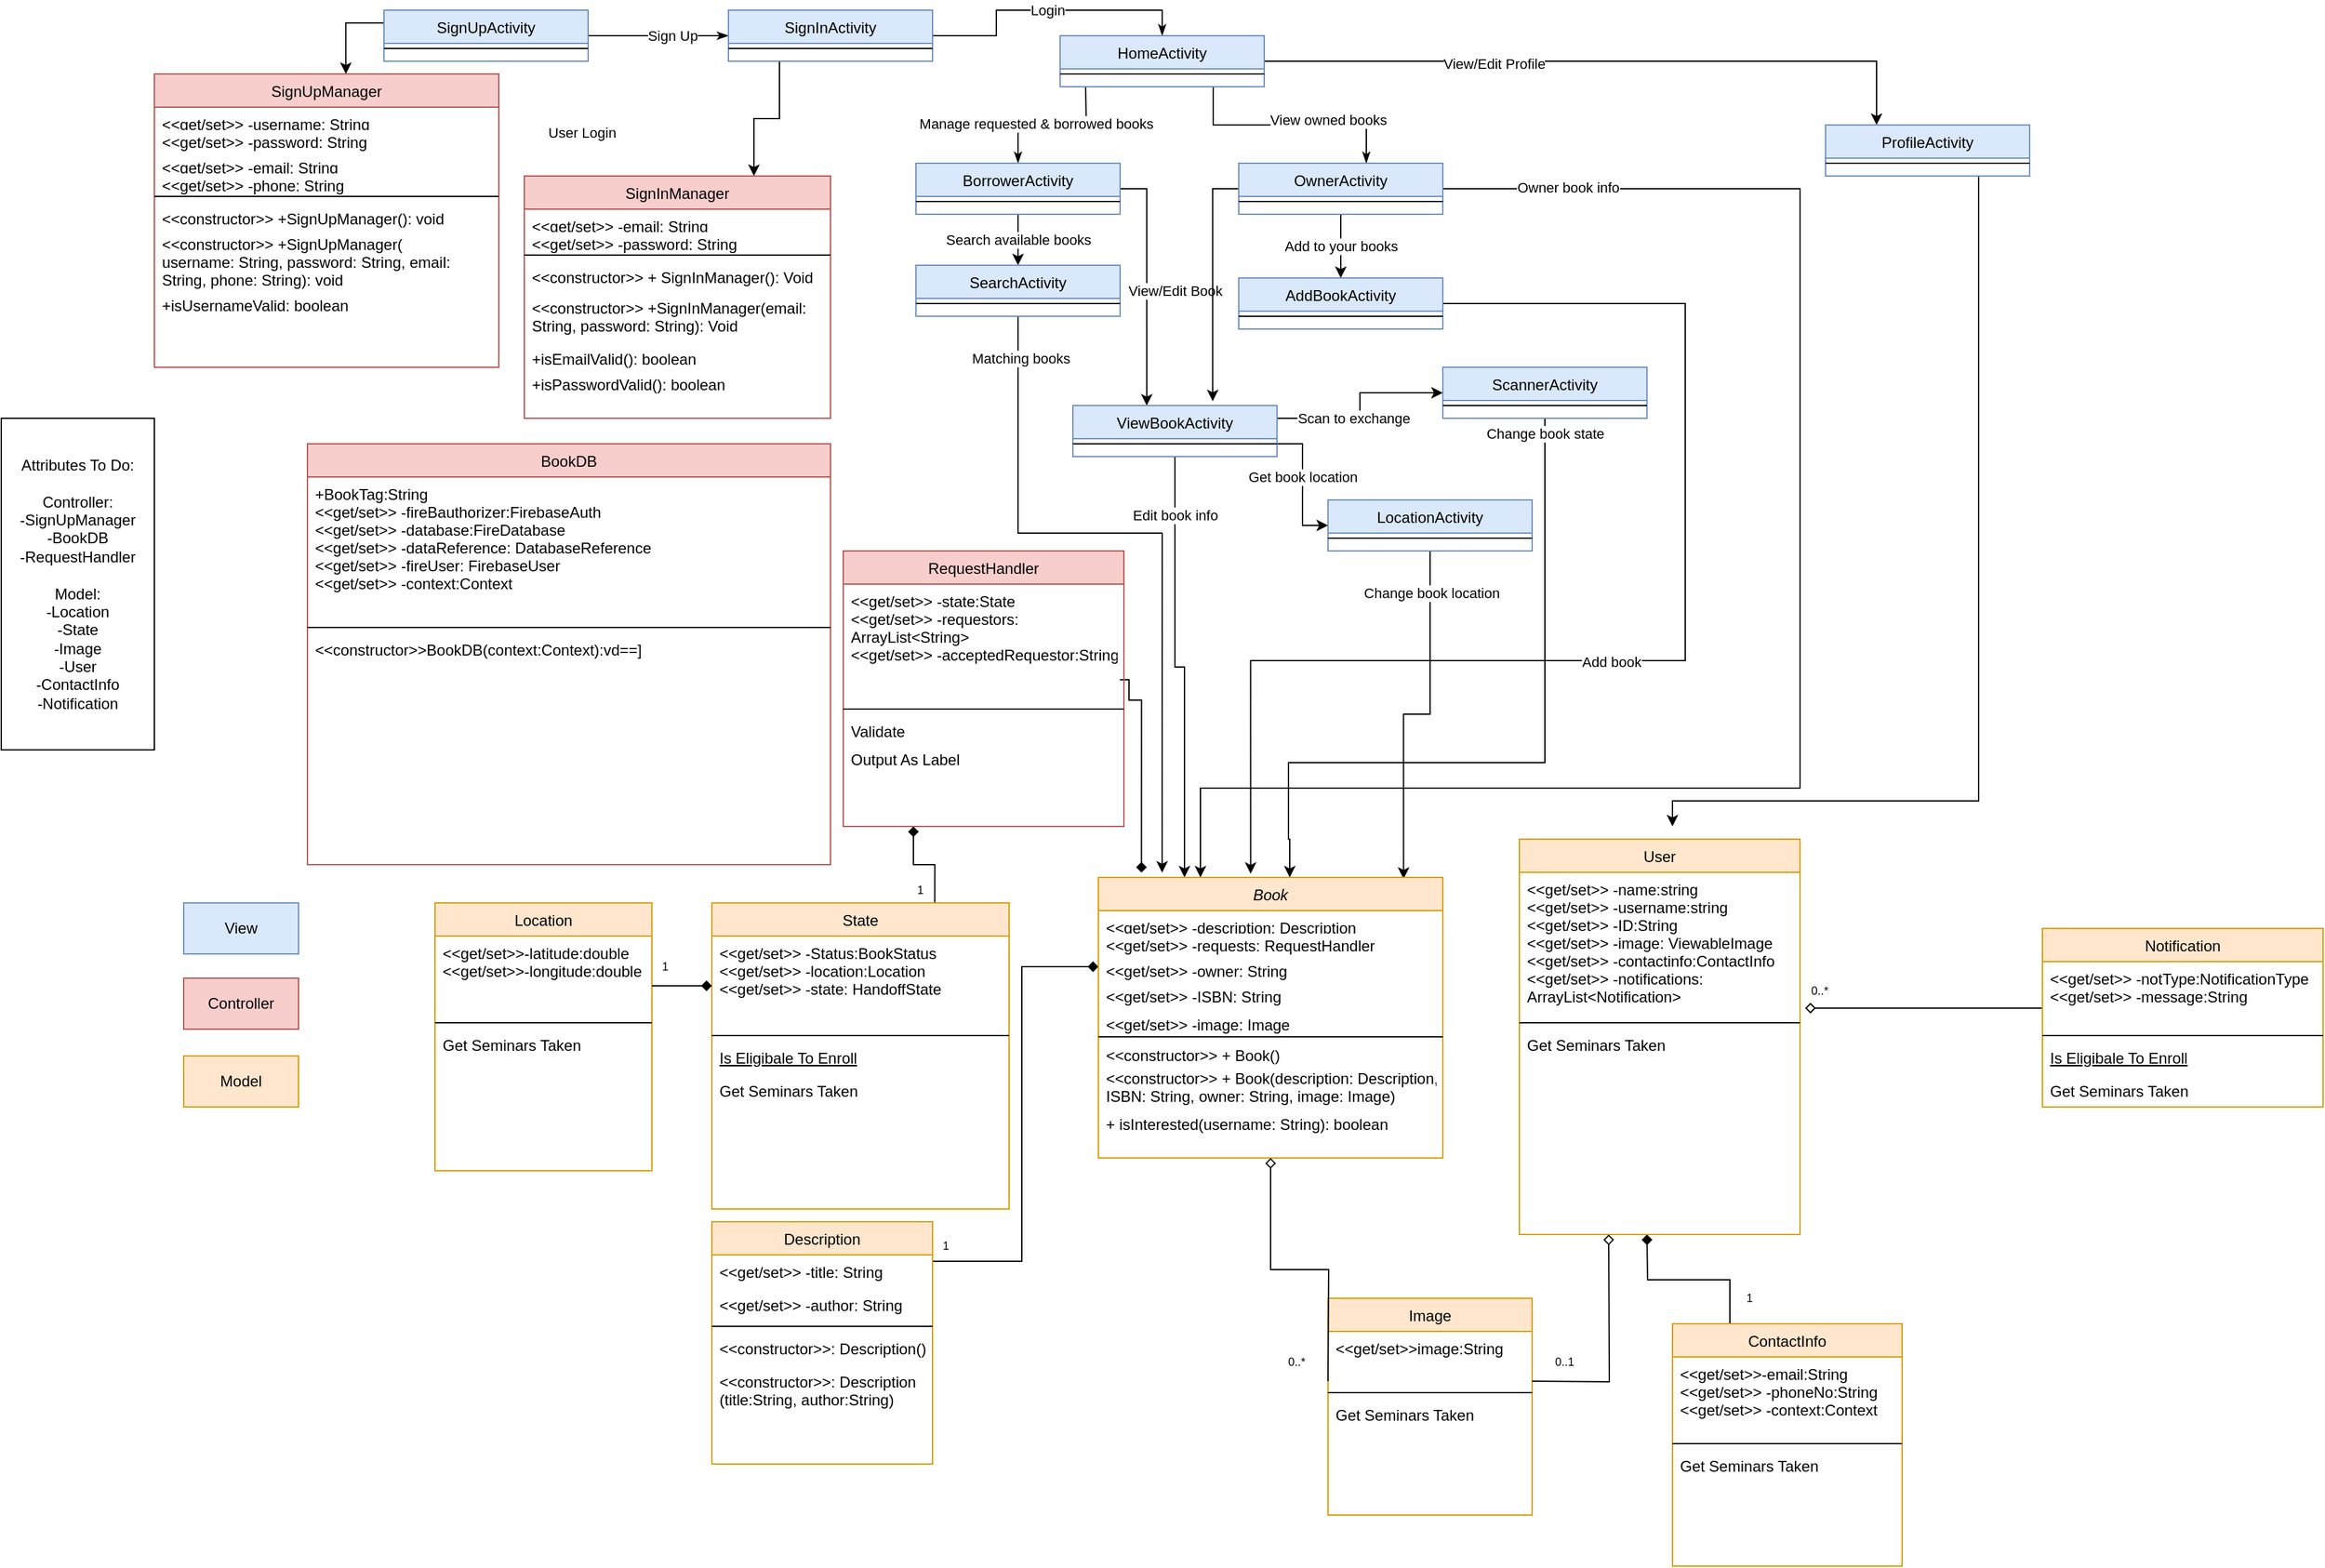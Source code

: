 <mxfile version="13.8.0" type="github">
  <diagram id="C5RBs43oDa-KdzZeNtuy" name="Page-1">
    <mxGraphModel dx="2078" dy="1753" grid="1" gridSize="10" guides="1" tooltips="1" connect="1" arrows="1" fold="1" page="1" pageScale="1" pageWidth="827" pageHeight="1169" math="0" shadow="0">
      <root>
        <mxCell id="WIyWlLk6GJQsqaUBKTNV-0" />
        <mxCell id="WIyWlLk6GJQsqaUBKTNV-1" parent="WIyWlLk6GJQsqaUBKTNV-0" />
        <mxCell id="hIVEfl4ubrVoWIUagmLy-101" style="edgeStyle=orthogonalEdgeStyle;rounded=0;orthogonalLoop=1;jettySize=auto;html=1;exitX=0.25;exitY=0;exitDx=0;exitDy=0;startArrow=none;startFill=0;endArrow=diamond;endFill=1;" parent="WIyWlLk6GJQsqaUBKTNV-1" source="hIVEfl4ubrVoWIUagmLy-77" edge="1">
          <mxGeometry relative="1" as="geometry">
            <mxPoint x="320" y="920" as="targetPoint" />
          </mxGeometry>
        </mxCell>
        <mxCell id="hIVEfl4ubrVoWIUagmLy-150" style="edgeStyle=orthogonalEdgeStyle;rounded=0;orthogonalLoop=1;jettySize=auto;html=1;exitX=0.75;exitY=0;exitDx=0;exitDy=0;entryX=0.25;entryY=1;entryDx=0;entryDy=0;startArrow=none;startFill=0;endArrow=diamond;endFill=1;" parent="WIyWlLk6GJQsqaUBKTNV-1" source="hIVEfl4ubrVoWIUagmLy-108" target="hIVEfl4ubrVoWIUagmLy-138" edge="1">
          <mxGeometry relative="1" as="geometry" />
        </mxCell>
        <mxCell id="hIVEfl4ubrVoWIUagmLy-108" value="State" style="swimlane;fontStyle=0;align=center;verticalAlign=top;childLayout=stackLayout;horizontal=1;startSize=26;horizontalStack=0;resizeParent=1;resizeLast=0;collapsible=1;marginBottom=0;rounded=0;shadow=0;strokeWidth=1;fillColor=#ffe6cc;strokeColor=#d79b00;" parent="WIyWlLk6GJQsqaUBKTNV-1" vertex="1">
          <mxGeometry x="-413" y="660" width="233" height="240" as="geometry">
            <mxRectangle x="130" y="380" width="160" height="26" as="alternateBounds" />
          </mxGeometry>
        </mxCell>
        <mxCell id="hIVEfl4ubrVoWIUagmLy-109" value="&lt;&lt;get/set&gt;&gt; -Status:BookStatus&#xa;&lt;&lt;get/set&gt;&gt; -location:Location&#xa;&lt;&lt;get/set&gt;&gt; -state: HandoffState" style="text;align=left;verticalAlign=top;spacingLeft=4;spacingRight=4;overflow=hidden;rotatable=0;points=[[0,0.5],[1,0.5]];portConstraint=eastwest;" parent="hIVEfl4ubrVoWIUagmLy-108" vertex="1">
          <mxGeometry y="26" width="233" height="74" as="geometry" />
        </mxCell>
        <mxCell id="hIVEfl4ubrVoWIUagmLy-111" value="" style="line;html=1;strokeWidth=1;align=left;verticalAlign=middle;spacingTop=-1;spacingLeft=3;spacingRight=3;rotatable=0;labelPosition=right;points=[];portConstraint=eastwest;" parent="hIVEfl4ubrVoWIUagmLy-108" vertex="1">
          <mxGeometry y="100" width="233" height="8" as="geometry" />
        </mxCell>
        <mxCell id="hIVEfl4ubrVoWIUagmLy-112" value="Is Eligibale To Enroll" style="text;align=left;verticalAlign=top;spacingLeft=4;spacingRight=4;overflow=hidden;rotatable=0;points=[[0,0.5],[1,0.5]];portConstraint=eastwest;fontStyle=4" parent="hIVEfl4ubrVoWIUagmLy-108" vertex="1">
          <mxGeometry y="108" width="233" height="26" as="geometry" />
        </mxCell>
        <mxCell id="hIVEfl4ubrVoWIUagmLy-113" value="Get Seminars Taken" style="text;align=left;verticalAlign=top;spacingLeft=4;spacingRight=4;overflow=hidden;rotatable=0;points=[[0,0.5],[1,0.5]];portConstraint=eastwest;" parent="hIVEfl4ubrVoWIUagmLy-108" vertex="1">
          <mxGeometry y="134" width="233" height="26" as="geometry" />
        </mxCell>
        <mxCell id="hIVEfl4ubrVoWIUagmLy-114" value="Location" style="swimlane;fontStyle=0;align=center;verticalAlign=top;childLayout=stackLayout;horizontal=1;startSize=26;horizontalStack=0;resizeParent=1;resizeLast=0;collapsible=1;marginBottom=0;rounded=0;shadow=0;strokeWidth=1;fillColor=#ffe6cc;strokeColor=#d79b00;" parent="WIyWlLk6GJQsqaUBKTNV-1" vertex="1">
          <mxGeometry x="-630" y="660" width="170" height="210" as="geometry">
            <mxRectangle x="130" y="380" width="160" height="26" as="alternateBounds" />
          </mxGeometry>
        </mxCell>
        <mxCell id="hIVEfl4ubrVoWIUagmLy-115" value="&lt;&lt;get/set&gt;&gt;-latitude:double&#xa;&lt;&lt;get/set&gt;&gt;-longitude:double" style="text;align=left;verticalAlign=top;spacingLeft=4;spacingRight=4;overflow=hidden;rotatable=0;points=[[0,0.5],[1,0.5]];portConstraint=eastwest;" parent="hIVEfl4ubrVoWIUagmLy-114" vertex="1">
          <mxGeometry y="26" width="170" height="64" as="geometry" />
        </mxCell>
        <mxCell id="hIVEfl4ubrVoWIUagmLy-117" value="" style="line;html=1;strokeWidth=1;align=left;verticalAlign=middle;spacingTop=-1;spacingLeft=3;spacingRight=3;rotatable=0;labelPosition=right;points=[];portConstraint=eastwest;" parent="hIVEfl4ubrVoWIUagmLy-114" vertex="1">
          <mxGeometry y="90" width="170" height="8" as="geometry" />
        </mxCell>
        <mxCell id="hIVEfl4ubrVoWIUagmLy-119" value="Get Seminars Taken" style="text;align=left;verticalAlign=top;spacingLeft=4;spacingRight=4;overflow=hidden;rotatable=0;points=[[0,0.5],[1,0.5]];portConstraint=eastwest;" parent="hIVEfl4ubrVoWIUagmLy-114" vertex="1">
          <mxGeometry y="98" width="170" height="82" as="geometry" />
        </mxCell>
        <mxCell id="hIVEfl4ubrVoWIUagmLy-151" style="edgeStyle=orthogonalEdgeStyle;rounded=0;orthogonalLoop=1;jettySize=auto;html=1;exitX=1;exitY=0.5;exitDx=0;exitDy=0;entryX=0;entryY=0.5;entryDx=0;entryDy=0;startArrow=none;startFill=0;endArrow=diamond;endFill=1;" parent="WIyWlLk6GJQsqaUBKTNV-1" edge="1">
          <mxGeometry relative="1" as="geometry">
            <mxPoint x="-460" y="725" as="sourcePoint" />
            <mxPoint x="-413" y="725" as="targetPoint" />
          </mxGeometry>
        </mxCell>
        <mxCell id="hIVEfl4ubrVoWIUagmLy-152" style="edgeStyle=orthogonalEdgeStyle;rounded=0;orthogonalLoop=1;jettySize=auto;html=1;exitX=1;exitY=0.5;exitDx=0;exitDy=0;entryX=0;entryY=0.5;entryDx=0;entryDy=0;startArrow=none;startFill=0;endArrow=diamond;endFill=1;" parent="WIyWlLk6GJQsqaUBKTNV-1" target="zkfFHV4jXpPFQw0GAbJ--3" edge="1">
          <mxGeometry relative="1" as="geometry">
            <mxPoint x="-240" y="941" as="sourcePoint" />
            <Array as="points">
              <mxPoint x="-170" y="941" />
              <mxPoint x="-170" y="710" />
            </Array>
          </mxGeometry>
        </mxCell>
        <mxCell id="hIVEfl4ubrVoWIUagmLy-153" style="edgeStyle=orthogonalEdgeStyle;rounded=0;orthogonalLoop=1;jettySize=auto;html=1;exitX=0.986;exitY=0.798;exitDx=0;exitDy=0;startArrow=none;startFill=0;endArrow=diamond;endFill=1;entryX=0.125;entryY=-0.017;entryDx=0;entryDy=0;entryPerimeter=0;exitPerimeter=0;" parent="WIyWlLk6GJQsqaUBKTNV-1" source="hIVEfl4ubrVoWIUagmLy-139" target="zkfFHV4jXpPFQw0GAbJ--0" edge="1">
          <mxGeometry relative="1" as="geometry">
            <mxPoint x="-70" y="659" as="targetPoint" />
            <Array as="points">
              <mxPoint x="-86" y="485" />
              <mxPoint x="-86" y="501" />
              <mxPoint x="-76" y="501" />
            </Array>
            <mxPoint x="-110" y="464" as="sourcePoint" />
          </mxGeometry>
        </mxCell>
        <mxCell id="hIVEfl4ubrVoWIUagmLy-138" value="RequestHandler" style="swimlane;fontStyle=0;align=center;verticalAlign=top;childLayout=stackLayout;horizontal=1;startSize=26;horizontalStack=0;resizeParent=1;resizeLast=0;collapsible=1;marginBottom=0;rounded=0;shadow=0;strokeWidth=1;fillColor=#f8cecc;strokeColor=#b85450;" parent="WIyWlLk6GJQsqaUBKTNV-1" vertex="1">
          <mxGeometry x="-310" y="384" width="220" height="216" as="geometry">
            <mxRectangle x="550" y="140" width="160" height="26" as="alternateBounds" />
          </mxGeometry>
        </mxCell>
        <mxCell id="hIVEfl4ubrVoWIUagmLy-139" value="&lt;&lt;get/set&gt;&gt; -state:State&#xa;&lt;&lt;get/set&gt;&gt; -requestors:&#xa;ArrayList&lt;String&gt;&#xa;&lt;&lt;get/set&gt;&gt; -acceptedRequestor:String" style="text;align=left;verticalAlign=top;spacingLeft=4;spacingRight=4;overflow=hidden;rotatable=0;points=[[0,0.5],[1,0.5]];portConstraint=eastwest;" parent="hIVEfl4ubrVoWIUagmLy-138" vertex="1">
          <mxGeometry y="26" width="220" height="94" as="geometry" />
        </mxCell>
        <mxCell id="hIVEfl4ubrVoWIUagmLy-144" value="" style="line;html=1;strokeWidth=1;align=left;verticalAlign=middle;spacingTop=-1;spacingLeft=3;spacingRight=3;rotatable=0;labelPosition=right;points=[];portConstraint=eastwest;" parent="hIVEfl4ubrVoWIUagmLy-138" vertex="1">
          <mxGeometry y="120" width="220" height="8" as="geometry" />
        </mxCell>
        <mxCell id="hIVEfl4ubrVoWIUagmLy-145" value="Validate" style="text;align=left;verticalAlign=top;spacingLeft=4;spacingRight=4;overflow=hidden;rotatable=0;points=[[0,0.5],[1,0.5]];portConstraint=eastwest;" parent="hIVEfl4ubrVoWIUagmLy-138" vertex="1">
          <mxGeometry y="128" width="220" height="22" as="geometry" />
        </mxCell>
        <mxCell id="hIVEfl4ubrVoWIUagmLy-146" value="Output As Label" style="text;align=left;verticalAlign=top;spacingLeft=4;spacingRight=4;overflow=hidden;rotatable=0;points=[[0,0.5],[1,0.5]];portConstraint=eastwest;" parent="hIVEfl4ubrVoWIUagmLy-138" vertex="1">
          <mxGeometry y="150" width="220" height="20" as="geometry" />
        </mxCell>
        <mxCell id="hIVEfl4ubrVoWIUagmLy-67" value="BookDB" style="swimlane;fontStyle=0;align=center;verticalAlign=top;childLayout=stackLayout;horizontal=1;startSize=26;horizontalStack=0;resizeParent=1;resizeLast=0;collapsible=1;marginBottom=0;rounded=0;shadow=0;strokeWidth=1;fillColor=#f8cecc;strokeColor=#b85450;" parent="WIyWlLk6GJQsqaUBKTNV-1" vertex="1">
          <mxGeometry x="-730" y="300" width="410" height="330" as="geometry">
            <mxRectangle x="550" y="140" width="160" height="26" as="alternateBounds" />
          </mxGeometry>
        </mxCell>
        <mxCell id="hIVEfl4ubrVoWIUagmLy-68" value="+BookTag:String&#xa;&lt;&lt;get/set&gt;&gt; -fireBauthorizer:FirebaseAuth&#xa;&lt;&lt;get/set&gt;&gt; -database:FireDatabase&#xa;&lt;&lt;get/set&gt;&gt; -dataReference: DatabaseReference&#xa;&lt;&lt;get/set&gt;&gt; -fireUser: FirebaseUser&#xa;&lt;&lt;get/set&gt;&gt; -context:Context" style="text;align=left;verticalAlign=top;spacingLeft=4;spacingRight=4;overflow=hidden;rotatable=0;points=[[0,0.5],[1,0.5]];portConstraint=eastwest;" parent="hIVEfl4ubrVoWIUagmLy-67" vertex="1">
          <mxGeometry y="26" width="410" height="114" as="geometry" />
        </mxCell>
        <mxCell id="hIVEfl4ubrVoWIUagmLy-73" value="" style="line;html=1;strokeWidth=1;align=left;verticalAlign=middle;spacingTop=-1;spacingLeft=3;spacingRight=3;rotatable=0;labelPosition=right;points=[];portConstraint=eastwest;" parent="hIVEfl4ubrVoWIUagmLy-67" vertex="1">
          <mxGeometry y="140" width="410" height="8" as="geometry" />
        </mxCell>
        <mxCell id="hIVEfl4ubrVoWIUagmLy-74" value="&lt;&lt;constructor&gt;&gt;BookDB(context:Context):vd==]" style="text;align=left;verticalAlign=top;spacingLeft=4;spacingRight=4;overflow=hidden;rotatable=0;points=[[0,0.5],[1,0.5]];portConstraint=eastwest;" parent="hIVEfl4ubrVoWIUagmLy-67" vertex="1">
          <mxGeometry y="148" width="410" height="132" as="geometry" />
        </mxCell>
        <mxCell id="hIVEfl4ubrVoWIUagmLy-154" style="edgeStyle=orthogonalEdgeStyle;rounded=0;orthogonalLoop=1;jettySize=auto;html=1;exitX=1;exitY=0.5;exitDx=0;exitDy=0;entryX=0;entryY=0.5;entryDx=0;entryDy=0;startArrow=none;startFill=0;endArrow=classicThin;endFill=1;metaEdit=0;" parent="WIyWlLk6GJQsqaUBKTNV-1" source="hIVEfl4ubrVoWIUagmLy-0" target="hIVEfl4ubrVoWIUagmLy-3" edge="1">
          <mxGeometry relative="1" as="geometry">
            <Array as="points">
              <mxPoint x="-480" y="-20" />
              <mxPoint x="-480" y="-20" />
            </Array>
          </mxGeometry>
        </mxCell>
        <mxCell id="hIVEfl4ubrVoWIUagmLy-157" value="Sign Up" style="edgeLabel;html=1;align=center;verticalAlign=middle;resizable=0;points=[];" parent="hIVEfl4ubrVoWIUagmLy-154" vertex="1" connectable="0">
          <mxGeometry x="0.2" relative="1" as="geometry">
            <mxPoint as="offset" />
          </mxGeometry>
        </mxCell>
        <mxCell id="LVkQKVmJB5QR7Muf_GGr-21" style="edgeStyle=orthogonalEdgeStyle;rounded=0;orthogonalLoop=1;jettySize=auto;html=1;exitX=0;exitY=0.25;exitDx=0;exitDy=0;entryX=0.556;entryY=0;entryDx=0;entryDy=0;entryPerimeter=0;" parent="WIyWlLk6GJQsqaUBKTNV-1" source="hIVEfl4ubrVoWIUagmLy-0" target="LVkQKVmJB5QR7Muf_GGr-78" edge="1">
          <mxGeometry relative="1" as="geometry">
            <mxPoint x="-570" y="90" as="targetPoint" />
          </mxGeometry>
        </mxCell>
        <mxCell id="hIVEfl4ubrVoWIUagmLy-0" value="SignUpActivity" style="swimlane;fontStyle=0;align=center;verticalAlign=top;childLayout=stackLayout;horizontal=1;startSize=26;horizontalStack=0;resizeParent=1;resizeLast=0;collapsible=1;marginBottom=0;rounded=0;shadow=0;strokeWidth=1;fillColor=#dae8fc;strokeColor=#6c8ebf;" parent="WIyWlLk6GJQsqaUBKTNV-1" vertex="1">
          <mxGeometry x="-670" y="-40" width="160" height="40" as="geometry">
            <mxRectangle x="340" y="380" width="170" height="26" as="alternateBounds" />
          </mxGeometry>
        </mxCell>
        <mxCell id="hIVEfl4ubrVoWIUagmLy-2" value="" style="line;html=1;strokeWidth=1;align=left;verticalAlign=middle;spacingTop=-1;spacingLeft=3;spacingRight=3;rotatable=0;labelPosition=right;points=[];portConstraint=eastwest;" parent="hIVEfl4ubrVoWIUagmLy-0" vertex="1">
          <mxGeometry y="26" width="160" height="8" as="geometry" />
        </mxCell>
        <mxCell id="hIVEfl4ubrVoWIUagmLy-159" style="edgeStyle=orthogonalEdgeStyle;rounded=0;orthogonalLoop=1;jettySize=auto;html=1;entryX=0.5;entryY=0;entryDx=0;entryDy=0;startArrow=none;startFill=0;endArrow=classicThin;endFill=1;" parent="WIyWlLk6GJQsqaUBKTNV-1" target="hIVEfl4ubrVoWIUagmLy-15" edge="1">
          <mxGeometry relative="1" as="geometry">
            <mxPoint x="-120" y="20" as="sourcePoint" />
          </mxGeometry>
        </mxCell>
        <mxCell id="hIVEfl4ubrVoWIUagmLy-160" value="Manage requested &amp;amp; borrowed books" style="edgeLabel;html=1;align=center;verticalAlign=middle;resizable=0;points=[];" parent="hIVEfl4ubrVoWIUagmLy-159" vertex="1" connectable="0">
          <mxGeometry x="0.239" y="-2" relative="1" as="geometry">
            <mxPoint as="offset" />
          </mxGeometry>
        </mxCell>
        <mxCell id="hIVEfl4ubrVoWIUagmLy-161" style="edgeStyle=orthogonalEdgeStyle;rounded=0;orthogonalLoop=1;jettySize=auto;html=1;exitX=0.75;exitY=1;exitDx=0;exitDy=0;entryX=0.625;entryY=0;entryDx=0;entryDy=0;entryPerimeter=0;startArrow=none;startFill=0;endArrow=classicThin;endFill=1;" parent="WIyWlLk6GJQsqaUBKTNV-1" source="hIVEfl4ubrVoWIUagmLy-155" target="hIVEfl4ubrVoWIUagmLy-13" edge="1">
          <mxGeometry relative="1" as="geometry" />
        </mxCell>
        <mxCell id="hIVEfl4ubrVoWIUagmLy-163" value="View owned books" style="edgeLabel;html=1;align=center;verticalAlign=middle;resizable=0;points=[];" parent="hIVEfl4ubrVoWIUagmLy-161" vertex="1" connectable="0">
          <mxGeometry x="0.333" y="4" relative="1" as="geometry">
            <mxPoint as="offset" />
          </mxGeometry>
        </mxCell>
        <mxCell id="LVkQKVmJB5QR7Muf_GGr-6" value="Search available books" style="edgeStyle=orthogonalEdgeStyle;rounded=0;orthogonalLoop=1;jettySize=auto;html=1;exitX=0.5;exitY=1;exitDx=0;exitDy=0;entryX=0.5;entryY=0;entryDx=0;entryDy=0;" parent="WIyWlLk6GJQsqaUBKTNV-1" source="hIVEfl4ubrVoWIUagmLy-15" target="hIVEfl4ubrVoWIUagmLy-9" edge="1">
          <mxGeometry relative="1" as="geometry" />
        </mxCell>
        <mxCell id="LVkQKVmJB5QR7Muf_GGr-9" style="edgeStyle=orthogonalEdgeStyle;rounded=0;orthogonalLoop=1;jettySize=auto;html=1;exitX=1;exitY=0.5;exitDx=0;exitDy=0;entryX=0.362;entryY=0.001;entryDx=0;entryDy=0;entryPerimeter=0;" parent="WIyWlLk6GJQsqaUBKTNV-1" source="hIVEfl4ubrVoWIUagmLy-15" target="hIVEfl4ubrVoWIUagmLy-11" edge="1">
          <mxGeometry relative="1" as="geometry" />
        </mxCell>
        <mxCell id="LVkQKVmJB5QR7Muf_GGr-12" value="View/Edit Book" style="edgeLabel;html=1;align=center;verticalAlign=middle;resizable=0;points=[];" parent="LVkQKVmJB5QR7Muf_GGr-9" vertex="1" connectable="0">
          <mxGeometry x="0.01" y="1" relative="1" as="geometry">
            <mxPoint x="21.07" y="4.34" as="offset" />
          </mxGeometry>
        </mxCell>
        <mxCell id="hIVEfl4ubrVoWIUagmLy-15" value="BorrowerActivity" style="swimlane;fontStyle=0;align=center;verticalAlign=top;childLayout=stackLayout;horizontal=1;startSize=26;horizontalStack=0;resizeParent=1;resizeLast=0;collapsible=1;marginBottom=0;rounded=0;shadow=0;strokeWidth=1;fillColor=#dae8fc;strokeColor=#6c8ebf;" parent="WIyWlLk6GJQsqaUBKTNV-1" vertex="1">
          <mxGeometry x="-253" y="80" width="160" height="40" as="geometry">
            <mxRectangle x="340" y="380" width="170" height="26" as="alternateBounds" />
          </mxGeometry>
        </mxCell>
        <mxCell id="hIVEfl4ubrVoWIUagmLy-16" value="" style="line;html=1;strokeWidth=1;align=left;verticalAlign=middle;spacingTop=-1;spacingLeft=3;spacingRight=3;rotatable=0;labelPosition=right;points=[];portConstraint=eastwest;" parent="hIVEfl4ubrVoWIUagmLy-15" vertex="1">
          <mxGeometry y="26" width="160" height="8" as="geometry" />
        </mxCell>
        <mxCell id="hIVEfl4ubrVoWIUagmLy-158" value="Login" style="edgeStyle=orthogonalEdgeStyle;rounded=0;orthogonalLoop=1;jettySize=auto;html=1;exitX=1;exitY=0.5;exitDx=0;exitDy=0;entryX=0.5;entryY=0;entryDx=0;entryDy=0;startArrow=none;startFill=0;endArrow=classicThin;endFill=1;" parent="WIyWlLk6GJQsqaUBKTNV-1" source="hIVEfl4ubrVoWIUagmLy-3" target="hIVEfl4ubrVoWIUagmLy-155" edge="1">
          <mxGeometry relative="1" as="geometry" />
        </mxCell>
        <mxCell id="LVkQKVmJB5QR7Muf_GGr-22" style="edgeStyle=orthogonalEdgeStyle;rounded=0;orthogonalLoop=1;jettySize=auto;html=1;exitX=0.25;exitY=1;exitDx=0;exitDy=0;entryX=0.75;entryY=0;entryDx=0;entryDy=0;" parent="WIyWlLk6GJQsqaUBKTNV-1" source="hIVEfl4ubrVoWIUagmLy-3" target="hIVEfl4ubrVoWIUagmLy-120" edge="1">
          <mxGeometry relative="1" as="geometry" />
        </mxCell>
        <mxCell id="LVkQKVmJB5QR7Muf_GGr-23" value="User Login" style="edgeLabel;html=1;align=center;verticalAlign=middle;resizable=0;points=[];" parent="LVkQKVmJB5QR7Muf_GGr-22" vertex="1" connectable="0">
          <mxGeometry x="0.261" relative="1" as="geometry">
            <mxPoint x="-135.05" y="6.24" as="offset" />
          </mxGeometry>
        </mxCell>
        <mxCell id="hIVEfl4ubrVoWIUagmLy-3" value="SignInActivity" style="swimlane;fontStyle=0;align=center;verticalAlign=top;childLayout=stackLayout;horizontal=1;startSize=26;horizontalStack=0;resizeParent=1;resizeLast=0;collapsible=1;marginBottom=0;rounded=0;shadow=0;strokeWidth=1;fillColor=#dae8fc;strokeColor=#6c8ebf;" parent="WIyWlLk6GJQsqaUBKTNV-1" vertex="1">
          <mxGeometry x="-400" y="-40" width="160" height="40" as="geometry">
            <mxRectangle x="340" y="380" width="170" height="26" as="alternateBounds" />
          </mxGeometry>
        </mxCell>
        <mxCell id="hIVEfl4ubrVoWIUagmLy-4" value="" style="line;html=1;strokeWidth=1;align=left;verticalAlign=middle;spacingTop=-1;spacingLeft=3;spacingRight=3;rotatable=0;labelPosition=right;points=[];portConstraint=eastwest;" parent="hIVEfl4ubrVoWIUagmLy-3" vertex="1">
          <mxGeometry y="26" width="160" height="8" as="geometry" />
        </mxCell>
        <mxCell id="LVkQKVmJB5QR7Muf_GGr-7" value="Add to your books" style="edgeStyle=orthogonalEdgeStyle;rounded=0;orthogonalLoop=1;jettySize=auto;html=1;exitX=0.5;exitY=1;exitDx=0;exitDy=0;entryX=0.5;entryY=0;entryDx=0;entryDy=0;" parent="WIyWlLk6GJQsqaUBKTNV-1" source="hIVEfl4ubrVoWIUagmLy-13" target="hIVEfl4ubrVoWIUagmLy-7" edge="1">
          <mxGeometry relative="1" as="geometry" />
        </mxCell>
        <mxCell id="LVkQKVmJB5QR7Muf_GGr-10" style="edgeStyle=orthogonalEdgeStyle;rounded=0;orthogonalLoop=1;jettySize=auto;html=1;exitX=0;exitY=0.5;exitDx=0;exitDy=0;entryX=0.685;entryY=-0.085;entryDx=0;entryDy=0;entryPerimeter=0;" parent="WIyWlLk6GJQsqaUBKTNV-1" source="hIVEfl4ubrVoWIUagmLy-13" target="hIVEfl4ubrVoWIUagmLy-11" edge="1">
          <mxGeometry relative="1" as="geometry" />
        </mxCell>
        <mxCell id="LVkQKVmJB5QR7Muf_GGr-43" style="edgeStyle=orthogonalEdgeStyle;rounded=0;orthogonalLoop=1;jettySize=auto;html=1;exitX=1;exitY=0.5;exitDx=0;exitDy=0;" parent="WIyWlLk6GJQsqaUBKTNV-1" source="hIVEfl4ubrVoWIUagmLy-13" target="zkfFHV4jXpPFQw0GAbJ--0" edge="1">
          <mxGeometry relative="1" as="geometry">
            <Array as="points">
              <mxPoint x="440" y="100" />
              <mxPoint x="440" y="570" />
              <mxPoint x="-30" y="570" />
            </Array>
          </mxGeometry>
        </mxCell>
        <mxCell id="LVkQKVmJB5QR7Muf_GGr-44" value="Owner book info" style="edgeLabel;html=1;align=center;verticalAlign=middle;resizable=0;points=[];" parent="LVkQKVmJB5QR7Muf_GGr-43" vertex="1" connectable="0">
          <mxGeometry x="-0.849" y="1" relative="1" as="geometry">
            <mxPoint as="offset" />
          </mxGeometry>
        </mxCell>
        <mxCell id="hIVEfl4ubrVoWIUagmLy-13" value="OwnerActivity" style="swimlane;fontStyle=0;align=center;verticalAlign=top;childLayout=stackLayout;horizontal=1;startSize=26;horizontalStack=0;resizeParent=1;resizeLast=0;collapsible=1;marginBottom=0;rounded=0;shadow=0;strokeWidth=1;fillColor=#dae8fc;strokeColor=#6c8ebf;" parent="WIyWlLk6GJQsqaUBKTNV-1" vertex="1">
          <mxGeometry y="80" width="160" height="40" as="geometry">
            <mxRectangle x="340" y="380" width="170" height="26" as="alternateBounds" />
          </mxGeometry>
        </mxCell>
        <mxCell id="hIVEfl4ubrVoWIUagmLy-14" value="" style="line;html=1;strokeWidth=1;align=left;verticalAlign=middle;spacingTop=-1;spacingLeft=3;spacingRight=3;rotatable=0;labelPosition=right;points=[];portConstraint=eastwest;" parent="hIVEfl4ubrVoWIUagmLy-13" vertex="1">
          <mxGeometry y="26" width="160" height="8" as="geometry" />
        </mxCell>
        <mxCell id="LVkQKVmJB5QR7Muf_GGr-33" style="edgeStyle=orthogonalEdgeStyle;rounded=0;orthogonalLoop=1;jettySize=auto;html=1;exitX=0.5;exitY=1;exitDx=0;exitDy=0;entryX=0.185;entryY=-0.017;entryDx=0;entryDy=0;entryPerimeter=0;" parent="WIyWlLk6GJQsqaUBKTNV-1" source="hIVEfl4ubrVoWIUagmLy-9" target="zkfFHV4jXpPFQw0GAbJ--0" edge="1">
          <mxGeometry relative="1" as="geometry">
            <Array as="points">
              <mxPoint x="-173" y="370" />
              <mxPoint x="-60" y="370" />
            </Array>
          </mxGeometry>
        </mxCell>
        <mxCell id="LVkQKVmJB5QR7Muf_GGr-34" value="Matching books" style="edgeLabel;html=1;align=center;verticalAlign=middle;resizable=0;points=[];" parent="LVkQKVmJB5QR7Muf_GGr-33" vertex="1" connectable="0">
          <mxGeometry x="-0.881" y="2" relative="1" as="geometry">
            <mxPoint as="offset" />
          </mxGeometry>
        </mxCell>
        <mxCell id="hIVEfl4ubrVoWIUagmLy-9" value="SearchActivity" style="swimlane;fontStyle=0;align=center;verticalAlign=top;childLayout=stackLayout;horizontal=1;startSize=26;horizontalStack=0;resizeParent=1;resizeLast=0;collapsible=1;marginBottom=0;rounded=0;shadow=0;strokeWidth=1;fillColor=#dae8fc;strokeColor=#6c8ebf;" parent="WIyWlLk6GJQsqaUBKTNV-1" vertex="1">
          <mxGeometry x="-253" y="160" width="160" height="40" as="geometry">
            <mxRectangle x="340" y="380" width="170" height="26" as="alternateBounds" />
          </mxGeometry>
        </mxCell>
        <mxCell id="hIVEfl4ubrVoWIUagmLy-10" value="" style="line;html=1;strokeWidth=1;align=left;verticalAlign=middle;spacingTop=-1;spacingLeft=3;spacingRight=3;rotatable=0;labelPosition=right;points=[];portConstraint=eastwest;" parent="hIVEfl4ubrVoWIUagmLy-9" vertex="1">
          <mxGeometry y="26" width="160" height="8" as="geometry" />
        </mxCell>
        <mxCell id="LVkQKVmJB5QR7Muf_GGr-39" style="edgeStyle=orthogonalEdgeStyle;rounded=0;orthogonalLoop=1;jettySize=auto;html=1;exitX=1;exitY=0.5;exitDx=0;exitDy=0;entryX=0.442;entryY=-0.013;entryDx=0;entryDy=0;entryPerimeter=0;" parent="WIyWlLk6GJQsqaUBKTNV-1" source="hIVEfl4ubrVoWIUagmLy-7" target="zkfFHV4jXpPFQw0GAbJ--0" edge="1">
          <mxGeometry relative="1" as="geometry">
            <Array as="points">
              <mxPoint x="350" y="190" />
              <mxPoint x="350" y="470" />
              <mxPoint x="9" y="470" />
            </Array>
          </mxGeometry>
        </mxCell>
        <mxCell id="LVkQKVmJB5QR7Muf_GGr-41" value="Add book" style="edgeLabel;html=1;align=center;verticalAlign=middle;resizable=0;points=[];" parent="LVkQKVmJB5QR7Muf_GGr-39" vertex="1" connectable="0">
          <mxGeometry x="0.081" y="1" relative="1" as="geometry">
            <mxPoint as="offset" />
          </mxGeometry>
        </mxCell>
        <mxCell id="hIVEfl4ubrVoWIUagmLy-7" value="AddBookActivity" style="swimlane;fontStyle=0;align=center;verticalAlign=top;childLayout=stackLayout;horizontal=1;startSize=26;horizontalStack=0;resizeParent=1;resizeLast=0;collapsible=1;marginBottom=0;rounded=0;shadow=0;strokeWidth=1;fillColor=#dae8fc;strokeColor=#6c8ebf;" parent="WIyWlLk6GJQsqaUBKTNV-1" vertex="1">
          <mxGeometry y="170" width="160" height="40" as="geometry">
            <mxRectangle x="340" y="380" width="170" height="26" as="alternateBounds" />
          </mxGeometry>
        </mxCell>
        <mxCell id="hIVEfl4ubrVoWIUagmLy-8" value="" style="line;html=1;strokeWidth=1;align=left;verticalAlign=middle;spacingTop=-1;spacingLeft=3;spacingRight=3;rotatable=0;labelPosition=right;points=[];portConstraint=eastwest;" parent="hIVEfl4ubrVoWIUagmLy-7" vertex="1">
          <mxGeometry y="26" width="160" height="8" as="geometry" />
        </mxCell>
        <mxCell id="LVkQKVmJB5QR7Muf_GGr-13" style="edgeStyle=orthogonalEdgeStyle;rounded=0;orthogonalLoop=1;jettySize=auto;html=1;exitX=1;exitY=0.25;exitDx=0;exitDy=0;entryX=0;entryY=0.5;entryDx=0;entryDy=0;" parent="WIyWlLk6GJQsqaUBKTNV-1" source="hIVEfl4ubrVoWIUagmLy-11" target="hIVEfl4ubrVoWIUagmLy-19" edge="1">
          <mxGeometry relative="1" as="geometry" />
        </mxCell>
        <mxCell id="LVkQKVmJB5QR7Muf_GGr-15" value="Scan to exchange" style="edgeLabel;html=1;align=center;verticalAlign=middle;resizable=0;points=[];" parent="LVkQKVmJB5QR7Muf_GGr-13" vertex="1" connectable="0">
          <mxGeometry x="-0.449" relative="1" as="geometry">
            <mxPoint x="18.62" y="-0.02" as="offset" />
          </mxGeometry>
        </mxCell>
        <mxCell id="LVkQKVmJB5QR7Muf_GGr-16" style="edgeStyle=orthogonalEdgeStyle;rounded=0;orthogonalLoop=1;jettySize=auto;html=1;exitX=1;exitY=0.75;exitDx=0;exitDy=0;entryX=0;entryY=0.5;entryDx=0;entryDy=0;" parent="WIyWlLk6GJQsqaUBKTNV-1" source="hIVEfl4ubrVoWIUagmLy-11" target="hIVEfl4ubrVoWIUagmLy-5" edge="1">
          <mxGeometry relative="1" as="geometry" />
        </mxCell>
        <mxCell id="LVkQKVmJB5QR7Muf_GGr-17" value="Get book location" style="edgeLabel;html=1;align=center;verticalAlign=middle;resizable=0;points=[];" parent="LVkQKVmJB5QR7Muf_GGr-16" vertex="1" connectable="0">
          <mxGeometry x="0.228" y="-3" relative="1" as="geometry">
            <mxPoint x="3" y="-18.17" as="offset" />
          </mxGeometry>
        </mxCell>
        <mxCell id="LVkQKVmJB5QR7Muf_GGr-31" style="edgeStyle=orthogonalEdgeStyle;rounded=0;orthogonalLoop=1;jettySize=auto;html=1;exitX=0.5;exitY=1;exitDx=0;exitDy=0;entryX=0.25;entryY=0;entryDx=0;entryDy=0;" parent="WIyWlLk6GJQsqaUBKTNV-1" source="hIVEfl4ubrVoWIUagmLy-11" target="zkfFHV4jXpPFQw0GAbJ--0" edge="1">
          <mxGeometry relative="1" as="geometry" />
        </mxCell>
        <mxCell id="LVkQKVmJB5QR7Muf_GGr-32" value="Edit book info" style="edgeLabel;html=1;align=center;verticalAlign=middle;resizable=0;points=[];" parent="LVkQKVmJB5QR7Muf_GGr-31" vertex="1" connectable="0">
          <mxGeometry x="-0.731" relative="1" as="geometry">
            <mxPoint as="offset" />
          </mxGeometry>
        </mxCell>
        <mxCell id="hIVEfl4ubrVoWIUagmLy-11" value="ViewBookActivity" style="swimlane;fontStyle=0;align=center;verticalAlign=top;childLayout=stackLayout;horizontal=1;startSize=26;horizontalStack=0;resizeParent=1;resizeLast=0;collapsible=1;marginBottom=0;rounded=0;shadow=0;strokeWidth=1;fillColor=#dae8fc;strokeColor=#6c8ebf;" parent="WIyWlLk6GJQsqaUBKTNV-1" vertex="1">
          <mxGeometry x="-130" y="270" width="160" height="40" as="geometry">
            <mxRectangle x="340" y="380" width="170" height="26" as="alternateBounds" />
          </mxGeometry>
        </mxCell>
        <mxCell id="hIVEfl4ubrVoWIUagmLy-12" value="" style="line;html=1;strokeWidth=1;align=left;verticalAlign=middle;spacingTop=-1;spacingLeft=3;spacingRight=3;rotatable=0;labelPosition=right;points=[];portConstraint=eastwest;" parent="hIVEfl4ubrVoWIUagmLy-11" vertex="1">
          <mxGeometry y="26" width="160" height="8" as="geometry" />
        </mxCell>
        <mxCell id="LVkQKVmJB5QR7Muf_GGr-24" style="edgeStyle=orthogonalEdgeStyle;rounded=0;orthogonalLoop=1;jettySize=auto;html=1;exitX=1;exitY=0.5;exitDx=0;exitDy=0;entryX=0.25;entryY=0;entryDx=0;entryDy=0;" parent="WIyWlLk6GJQsqaUBKTNV-1" source="hIVEfl4ubrVoWIUagmLy-155" target="hIVEfl4ubrVoWIUagmLy-17" edge="1">
          <mxGeometry relative="1" as="geometry" />
        </mxCell>
        <mxCell id="LVkQKVmJB5QR7Muf_GGr-27" value="View/Edit Profile" style="edgeLabel;html=1;align=center;verticalAlign=middle;resizable=0;points=[];" parent="LVkQKVmJB5QR7Muf_GGr-24" vertex="1" connectable="0">
          <mxGeometry x="-0.32" y="-2" relative="1" as="geometry">
            <mxPoint as="offset" />
          </mxGeometry>
        </mxCell>
        <mxCell id="hIVEfl4ubrVoWIUagmLy-155" value="HomeActivity" style="swimlane;fontStyle=0;align=center;verticalAlign=top;childLayout=stackLayout;horizontal=1;startSize=26;horizontalStack=0;resizeParent=1;resizeLast=0;collapsible=1;marginBottom=0;rounded=0;shadow=0;strokeWidth=1;fillColor=#dae8fc;strokeColor=#6c8ebf;" parent="WIyWlLk6GJQsqaUBKTNV-1" vertex="1">
          <mxGeometry x="-140" y="-20" width="160" height="40" as="geometry">
            <mxRectangle x="340" y="380" width="170" height="26" as="alternateBounds" />
          </mxGeometry>
        </mxCell>
        <mxCell id="hIVEfl4ubrVoWIUagmLy-156" value="" style="line;html=1;strokeWidth=1;align=left;verticalAlign=middle;spacingTop=-1;spacingLeft=3;spacingRight=3;rotatable=0;labelPosition=right;points=[];portConstraint=eastwest;" parent="hIVEfl4ubrVoWIUagmLy-155" vertex="1">
          <mxGeometry y="26" width="160" height="8" as="geometry" />
        </mxCell>
        <mxCell id="LVkQKVmJB5QR7Muf_GGr-35" style="edgeStyle=orthogonalEdgeStyle;rounded=0;orthogonalLoop=1;jettySize=auto;html=1;exitX=0.75;exitY=1;exitDx=0;exitDy=0;" parent="WIyWlLk6GJQsqaUBKTNV-1" source="hIVEfl4ubrVoWIUagmLy-19" edge="1">
          <mxGeometry relative="1" as="geometry">
            <mxPoint x="40" y="640" as="targetPoint" />
            <Array as="points">
              <mxPoint x="240" y="280" />
              <mxPoint x="240" y="550" />
              <mxPoint x="39" y="550" />
              <mxPoint x="39" y="610" />
              <mxPoint x="40" y="610" />
              <mxPoint x="40" y="637" />
            </Array>
          </mxGeometry>
        </mxCell>
        <mxCell id="LVkQKVmJB5QR7Muf_GGr-36" value="Change book state" style="edgeLabel;html=1;align=center;verticalAlign=middle;resizable=0;points=[];" parent="LVkQKVmJB5QR7Muf_GGr-35" vertex="1" connectable="0">
          <mxGeometry x="-0.828" relative="1" as="geometry">
            <mxPoint as="offset" />
          </mxGeometry>
        </mxCell>
        <mxCell id="hIVEfl4ubrVoWIUagmLy-19" value="ScannerActivity" style="swimlane;fontStyle=0;align=center;verticalAlign=top;childLayout=stackLayout;horizontal=1;startSize=26;horizontalStack=0;resizeParent=1;resizeLast=0;collapsible=1;marginBottom=0;rounded=0;shadow=0;strokeWidth=1;fillColor=#dae8fc;strokeColor=#6c8ebf;" parent="WIyWlLk6GJQsqaUBKTNV-1" vertex="1">
          <mxGeometry x="160" y="240" width="160" height="40" as="geometry">
            <mxRectangle x="340" y="380" width="170" height="26" as="alternateBounds" />
          </mxGeometry>
        </mxCell>
        <mxCell id="hIVEfl4ubrVoWIUagmLy-20" value="" style="line;html=1;strokeWidth=1;align=left;verticalAlign=middle;spacingTop=-1;spacingLeft=3;spacingRight=3;rotatable=0;labelPosition=right;points=[];portConstraint=eastwest;" parent="hIVEfl4ubrVoWIUagmLy-19" vertex="1">
          <mxGeometry y="26" width="160" height="8" as="geometry" />
        </mxCell>
        <mxCell id="LVkQKVmJB5QR7Muf_GGr-30" style="edgeStyle=orthogonalEdgeStyle;rounded=0;orthogonalLoop=1;jettySize=auto;html=1;exitX=0.5;exitY=1;exitDx=0;exitDy=0;entryX=0.886;entryY=0.005;entryDx=0;entryDy=0;entryPerimeter=0;" parent="WIyWlLk6GJQsqaUBKTNV-1" source="hIVEfl4ubrVoWIUagmLy-5" target="zkfFHV4jXpPFQw0GAbJ--0" edge="1">
          <mxGeometry relative="1" as="geometry" />
        </mxCell>
        <mxCell id="LVkQKVmJB5QR7Muf_GGr-37" value="Change book location" style="edgeLabel;html=1;align=center;verticalAlign=middle;resizable=0;points=[];" parent="LVkQKVmJB5QR7Muf_GGr-30" vertex="1" connectable="0">
          <mxGeometry x="-0.762" y="1" relative="1" as="geometry">
            <mxPoint as="offset" />
          </mxGeometry>
        </mxCell>
        <mxCell id="LVkQKVmJB5QR7Muf_GGr-25" style="edgeStyle=orthogonalEdgeStyle;rounded=0;orthogonalLoop=1;jettySize=auto;html=1;exitX=0.75;exitY=1;exitDx=0;exitDy=0;" parent="WIyWlLk6GJQsqaUBKTNV-1" source="hIVEfl4ubrVoWIUagmLy-17" edge="1">
          <mxGeometry relative="1" as="geometry">
            <mxPoint x="340" y="600" as="targetPoint" />
            <Array as="points">
              <mxPoint x="580" y="580" />
              <mxPoint x="340" y="580" />
            </Array>
          </mxGeometry>
        </mxCell>
        <mxCell id="hIVEfl4ubrVoWIUagmLy-5" value="LocationActivity" style="swimlane;fontStyle=0;align=center;verticalAlign=top;childLayout=stackLayout;horizontal=1;startSize=26;horizontalStack=0;resizeParent=1;resizeLast=0;collapsible=1;marginBottom=0;rounded=0;shadow=0;strokeWidth=1;fillColor=#dae8fc;strokeColor=#6c8ebf;" parent="WIyWlLk6GJQsqaUBKTNV-1" vertex="1">
          <mxGeometry x="70" y="344" width="160" height="40" as="geometry">
            <mxRectangle x="340" y="380" width="170" height="26" as="alternateBounds" />
          </mxGeometry>
        </mxCell>
        <mxCell id="hIVEfl4ubrVoWIUagmLy-6" value="" style="line;html=1;strokeWidth=1;align=left;verticalAlign=middle;spacingTop=-1;spacingLeft=3;spacingRight=3;rotatable=0;labelPosition=right;points=[];portConstraint=eastwest;" parent="hIVEfl4ubrVoWIUagmLy-5" vertex="1">
          <mxGeometry y="26" width="160" height="8" as="geometry" />
        </mxCell>
        <mxCell id="hIVEfl4ubrVoWIUagmLy-17" value="ProfileActivity" style="swimlane;fontStyle=0;align=center;verticalAlign=top;childLayout=stackLayout;horizontal=1;startSize=26;horizontalStack=0;resizeParent=1;resizeLast=0;collapsible=1;marginBottom=0;rounded=0;shadow=0;strokeWidth=1;fillColor=#dae8fc;strokeColor=#6c8ebf;" parent="WIyWlLk6GJQsqaUBKTNV-1" vertex="1">
          <mxGeometry x="460" y="50" width="160" height="40" as="geometry">
            <mxRectangle x="340" y="380" width="170" height="26" as="alternateBounds" />
          </mxGeometry>
        </mxCell>
        <mxCell id="hIVEfl4ubrVoWIUagmLy-18" value="" style="line;html=1;strokeWidth=1;align=left;verticalAlign=middle;spacingTop=-1;spacingLeft=3;spacingRight=3;rotatable=0;labelPosition=right;points=[];portConstraint=eastwest;" parent="hIVEfl4ubrVoWIUagmLy-17" vertex="1">
          <mxGeometry y="26" width="160" height="8" as="geometry" />
        </mxCell>
        <mxCell id="hIVEfl4ubrVoWIUagmLy-83" value="Image" style="swimlane;fontStyle=0;align=center;verticalAlign=top;childLayout=stackLayout;horizontal=1;startSize=26;horizontalStack=0;resizeParent=1;resizeLast=0;collapsible=1;marginBottom=0;rounded=0;shadow=0;strokeWidth=1;fillColor=#ffe6cc;strokeColor=#d79b00;" parent="WIyWlLk6GJQsqaUBKTNV-1" vertex="1">
          <mxGeometry x="70" y="970" width="160" height="170" as="geometry">
            <mxRectangle x="130" y="380" width="160" height="26" as="alternateBounds" />
          </mxGeometry>
        </mxCell>
        <mxCell id="hIVEfl4ubrVoWIUagmLy-84" value="&lt;&lt;get/set&gt;&gt;image:String" style="text;align=left;verticalAlign=top;spacingLeft=4;spacingRight=4;overflow=hidden;rotatable=0;points=[[0,0.5],[1,0.5]];portConstraint=eastwest;" parent="hIVEfl4ubrVoWIUagmLy-83" vertex="1">
          <mxGeometry y="26" width="160" height="44" as="geometry" />
        </mxCell>
        <mxCell id="hIVEfl4ubrVoWIUagmLy-86" value="" style="line;html=1;strokeWidth=1;align=left;verticalAlign=middle;spacingTop=-1;spacingLeft=3;spacingRight=3;rotatable=0;labelPosition=right;points=[];portConstraint=eastwest;" parent="hIVEfl4ubrVoWIUagmLy-83" vertex="1">
          <mxGeometry y="70" width="160" height="8" as="geometry" />
        </mxCell>
        <mxCell id="hIVEfl4ubrVoWIUagmLy-88" value="Get Seminars Taken" style="text;align=left;verticalAlign=top;spacingLeft=4;spacingRight=4;overflow=hidden;rotatable=0;points=[[0,0.5],[1,0.5]];portConstraint=eastwest;" parent="hIVEfl4ubrVoWIUagmLy-83" vertex="1">
          <mxGeometry y="78" width="160" height="26" as="geometry" />
        </mxCell>
        <mxCell id="hIVEfl4ubrVoWIUagmLy-49" value="User" style="swimlane;fontStyle=0;align=center;verticalAlign=top;childLayout=stackLayout;horizontal=1;startSize=26;horizontalStack=0;resizeParent=1;resizeLast=0;collapsible=1;marginBottom=0;rounded=0;shadow=0;strokeWidth=1;fillColor=#ffe6cc;strokeColor=#d79b00;" parent="WIyWlLk6GJQsqaUBKTNV-1" vertex="1">
          <mxGeometry x="220" y="610" width="220" height="310" as="geometry">
            <mxRectangle x="130" y="380" width="160" height="26" as="alternateBounds" />
          </mxGeometry>
        </mxCell>
        <mxCell id="hIVEfl4ubrVoWIUagmLy-50" value="&lt;&lt;get/set&gt;&gt; -name:string&#xa;&lt;&lt;get/set&gt;&gt; -username:string&#xa;&lt;&lt;get/set&gt;&gt; -ID:String&#xa;&lt;&lt;get/set&gt;&gt; -image: ViewableImage&#xa;&lt;&lt;get/set&gt;&gt; -contactinfo:ContactInfo&#xa;&lt;&lt;get/set&gt;&gt; -notifications:&#xa;ArrayList&lt;Notification&gt;" style="text;align=left;verticalAlign=top;spacingLeft=4;spacingRight=4;overflow=hidden;rotatable=0;points=[[0,0.5],[1,0.5]];portConstraint=eastwest;" parent="hIVEfl4ubrVoWIUagmLy-49" vertex="1">
          <mxGeometry y="26" width="220" height="114" as="geometry" />
        </mxCell>
        <mxCell id="hIVEfl4ubrVoWIUagmLy-52" value="" style="line;html=1;strokeWidth=1;align=left;verticalAlign=middle;spacingTop=-1;spacingLeft=3;spacingRight=3;rotatable=0;labelPosition=right;points=[];portConstraint=eastwest;" parent="hIVEfl4ubrVoWIUagmLy-49" vertex="1">
          <mxGeometry y="140" width="220" height="8" as="geometry" />
        </mxCell>
        <mxCell id="hIVEfl4ubrVoWIUagmLy-54" value="Get Seminars Taken" style="text;align=left;verticalAlign=top;spacingLeft=4;spacingRight=4;overflow=hidden;rotatable=0;points=[[0,0.5],[1,0.5]];portConstraint=eastwest;" parent="hIVEfl4ubrVoWIUagmLy-49" vertex="1">
          <mxGeometry y="148" width="220" height="82" as="geometry" />
        </mxCell>
        <mxCell id="zkfFHV4jXpPFQw0GAbJ--0" value="Book" style="swimlane;fontStyle=2;align=center;verticalAlign=top;childLayout=stackLayout;horizontal=1;startSize=26;horizontalStack=0;resizeParent=1;resizeLast=0;collapsible=1;marginBottom=0;rounded=0;shadow=0;strokeWidth=1;fillColor=#ffe6cc;strokeColor=#d79b00;" parent="WIyWlLk6GJQsqaUBKTNV-1" vertex="1">
          <mxGeometry x="-110" y="640" width="270" height="220" as="geometry">
            <mxRectangle x="230" y="140" width="160" height="26" as="alternateBounds" />
          </mxGeometry>
        </mxCell>
        <mxCell id="zkfFHV4jXpPFQw0GAbJ--1" value="&lt;&lt;get/set&gt;&gt; -description: Description" style="text;align=left;verticalAlign=top;spacingLeft=4;spacingRight=4;overflow=hidden;rotatable=0;points=[[0,0.5],[1,0.5]];portConstraint=eastwest;" parent="zkfFHV4jXpPFQw0GAbJ--0" vertex="1">
          <mxGeometry y="26" width="270" height="14" as="geometry" />
        </mxCell>
        <mxCell id="zkfFHV4jXpPFQw0GAbJ--2" value="&lt;&lt;get/set&gt;&gt; -requests: RequestHandler" style="text;align=left;verticalAlign=top;spacingLeft=4;spacingRight=4;overflow=hidden;rotatable=0;points=[[0,0.5],[1,0.5]];portConstraint=eastwest;rounded=0;shadow=0;html=0;" parent="zkfFHV4jXpPFQw0GAbJ--0" vertex="1">
          <mxGeometry y="40" width="270" height="20" as="geometry" />
        </mxCell>
        <mxCell id="zkfFHV4jXpPFQw0GAbJ--3" value="&lt;&lt;get/set&gt;&gt; -owner: String" style="text;align=left;verticalAlign=top;spacingLeft=4;spacingRight=4;overflow=hidden;rotatable=0;points=[[0,0.5],[1,0.5]];portConstraint=eastwest;rounded=0;shadow=0;html=0;" parent="zkfFHV4jXpPFQw0GAbJ--0" vertex="1">
          <mxGeometry y="60" width="270" height="20" as="geometry" />
        </mxCell>
        <mxCell id="zkfFHV4jXpPFQw0GAbJ--5" value="&lt;&lt;get/set&gt;&gt; -ISBN: String" style="text;align=left;verticalAlign=top;spacingLeft=4;spacingRight=4;overflow=hidden;rotatable=0;points=[[0,0.5],[1,0.5]];portConstraint=eastwest;" parent="zkfFHV4jXpPFQw0GAbJ--0" vertex="1">
          <mxGeometry y="80" width="270" height="22" as="geometry" />
        </mxCell>
        <mxCell id="LVkQKVmJB5QR7Muf_GGr-46" value="&lt;&lt;get/set&gt;&gt; -image: Image" style="text;align=left;verticalAlign=top;spacingLeft=4;spacingRight=4;overflow=hidden;rotatable=0;points=[[0,0.5],[1,0.5]];portConstraint=eastwest;" parent="zkfFHV4jXpPFQw0GAbJ--0" vertex="1">
          <mxGeometry y="102" width="270" height="22" as="geometry" />
        </mxCell>
        <mxCell id="zkfFHV4jXpPFQw0GAbJ--4" value="" style="line;html=1;strokeWidth=1;align=left;verticalAlign=middle;spacingTop=-1;spacingLeft=3;spacingRight=3;rotatable=0;labelPosition=right;points=[];portConstraint=eastwest;" parent="zkfFHV4jXpPFQw0GAbJ--0" vertex="1">
          <mxGeometry y="124" width="270" height="2" as="geometry" />
        </mxCell>
        <mxCell id="LVkQKVmJB5QR7Muf_GGr-47" value="&lt;&lt;constructor&gt;&gt; + Book()" style="text;align=left;verticalAlign=top;spacingLeft=4;spacingRight=4;overflow=hidden;rotatable=0;points=[[0,0.5],[1,0.5]];portConstraint=eastwest;" parent="zkfFHV4jXpPFQw0GAbJ--0" vertex="1">
          <mxGeometry y="126" width="270" height="18" as="geometry" />
        </mxCell>
        <mxCell id="LVkQKVmJB5QR7Muf_GGr-50" value="&lt;&lt;constructor&gt;&gt; + Book(description: Description,&#xa;ISBN: String, owner: String, image: Image)" style="text;align=left;verticalAlign=top;spacingLeft=4;spacingRight=4;overflow=hidden;rotatable=0;points=[[0,0.5],[1,0.5]];portConstraint=eastwest;" parent="zkfFHV4jXpPFQw0GAbJ--0" vertex="1">
          <mxGeometry y="144" width="270" height="36" as="geometry" />
        </mxCell>
        <mxCell id="LVkQKVmJB5QR7Muf_GGr-48" value="+ isInterested(username: String): boolean" style="text;align=left;verticalAlign=top;spacingLeft=4;spacingRight=4;overflow=hidden;rotatable=0;points=[[0,0.5],[1,0.5]];portConstraint=eastwest;" parent="zkfFHV4jXpPFQw0GAbJ--0" vertex="1">
          <mxGeometry y="180" width="270" height="22" as="geometry" />
        </mxCell>
        <mxCell id="LVkQKVmJB5QR7Muf_GGr-52" style="edgeStyle=orthogonalEdgeStyle;rounded=0;orthogonalLoop=1;jettySize=auto;html=1;exitX=1;exitY=0.5;exitDx=0;exitDy=0;endArrow=diamond;endFill=0;" parent="WIyWlLk6GJQsqaUBKTNV-1" edge="1">
          <mxGeometry relative="1" as="geometry">
            <mxPoint x="230" y="1035" as="sourcePoint" />
            <mxPoint x="290" y="920" as="targetPoint" />
          </mxGeometry>
        </mxCell>
        <mxCell id="LVkQKVmJB5QR7Muf_GGr-56" style="edgeStyle=orthogonalEdgeStyle;rounded=0;orthogonalLoop=1;jettySize=auto;html=1;exitX=0;exitY=0.5;exitDx=0;exitDy=0;endArrow=diamond;endFill=0;entryX=0.5;entryY=1;entryDx=0;entryDy=0;" parent="WIyWlLk6GJQsqaUBKTNV-1" target="zkfFHV4jXpPFQw0GAbJ--0" edge="1">
          <mxGeometry relative="1" as="geometry">
            <mxPoint x="70" y="1035" as="sourcePoint" />
            <mxPoint x="25" y="910" as="targetPoint" />
          </mxGeometry>
        </mxCell>
        <mxCell id="hIVEfl4ubrVoWIUagmLy-102" value="Description" style="swimlane;fontStyle=0;align=center;verticalAlign=top;childLayout=stackLayout;horizontal=1;startSize=26;horizontalStack=0;resizeParent=1;resizeLast=0;collapsible=1;marginBottom=0;rounded=0;shadow=0;strokeWidth=1;fillColor=#ffe6cc;strokeColor=#d79b00;" parent="WIyWlLk6GJQsqaUBKTNV-1" vertex="1">
          <mxGeometry x="-413" y="910" width="173" height="190" as="geometry">
            <mxRectangle x="130" y="380" width="160" height="26" as="alternateBounds" />
          </mxGeometry>
        </mxCell>
        <mxCell id="hIVEfl4ubrVoWIUagmLy-103" value="&lt;&lt;get/set&gt;&gt; -title: String" style="text;align=left;verticalAlign=top;spacingLeft=4;spacingRight=4;overflow=hidden;rotatable=0;points=[[0,0.5],[1,0.5]];portConstraint=eastwest;" parent="hIVEfl4ubrVoWIUagmLy-102" vertex="1">
          <mxGeometry y="26" width="173" height="26" as="geometry" />
        </mxCell>
        <mxCell id="LVkQKVmJB5QR7Muf_GGr-57" value="&lt;&lt;get/set&gt;&gt; -author: String" style="text;align=left;verticalAlign=top;spacingLeft=4;spacingRight=4;overflow=hidden;rotatable=0;points=[[0,0.5],[1,0.5]];portConstraint=eastwest;rounded=0;shadow=0;html=0;" parent="hIVEfl4ubrVoWIUagmLy-102" vertex="1">
          <mxGeometry y="52" width="173" height="26" as="geometry" />
        </mxCell>
        <mxCell id="hIVEfl4ubrVoWIUagmLy-105" value="" style="line;html=1;strokeWidth=1;align=left;verticalAlign=middle;spacingTop=-1;spacingLeft=3;spacingRight=3;rotatable=0;labelPosition=right;points=[];portConstraint=eastwest;" parent="hIVEfl4ubrVoWIUagmLy-102" vertex="1">
          <mxGeometry y="78" width="173" height="8" as="geometry" />
        </mxCell>
        <mxCell id="hIVEfl4ubrVoWIUagmLy-107" value="&lt;&lt;constructor&gt;&gt;: Description()" style="text;align=left;verticalAlign=top;spacingLeft=4;spacingRight=4;overflow=hidden;rotatable=0;points=[[0,0.5],[1,0.5]];portConstraint=eastwest;" parent="hIVEfl4ubrVoWIUagmLy-102" vertex="1">
          <mxGeometry y="86" width="173" height="26" as="geometry" />
        </mxCell>
        <mxCell id="LVkQKVmJB5QR7Muf_GGr-60" value="&lt;&lt;constructor&gt;&gt;: Description&#xa;(title:String, author:String)" style="text;align=left;verticalAlign=top;spacingLeft=4;spacingRight=4;overflow=hidden;rotatable=0;points=[[0,0.5],[1,0.5]];portConstraint=eastwest;rounded=0;shadow=0;html=0;" parent="hIVEfl4ubrVoWIUagmLy-102" vertex="1">
          <mxGeometry y="112" width="173" height="38" as="geometry" />
        </mxCell>
        <mxCell id="LVkQKVmJB5QR7Muf_GGr-63" value="Model" style="whiteSpace=wrap;html=1;fillColor=#ffe6cc;strokeColor=#d79b00;" parent="WIyWlLk6GJQsqaUBKTNV-1" vertex="1">
          <mxGeometry x="-827" y="780" width="90" height="40" as="geometry" />
        </mxCell>
        <mxCell id="LVkQKVmJB5QR7Muf_GGr-66" value="View" style="whiteSpace=wrap;html=1;fillColor=#dae8fc;strokeColor=#6c8ebf;" parent="WIyWlLk6GJQsqaUBKTNV-1" vertex="1">
          <mxGeometry x="-827" y="660" width="90" height="40" as="geometry" />
        </mxCell>
        <mxCell id="LVkQKVmJB5QR7Muf_GGr-67" value="Controller" style="whiteSpace=wrap;html=1;fillColor=#f8cecc;strokeColor=#b85450;" parent="WIyWlLk6GJQsqaUBKTNV-1" vertex="1">
          <mxGeometry x="-827" y="719" width="90" height="40" as="geometry" />
        </mxCell>
        <mxCell id="LVkQKVmJB5QR7Muf_GGr-68" value="Attributes To Do:&lt;br&gt;&lt;br&gt;Controller:&lt;br&gt;-SignUpManager&lt;br&gt;-BookDB&lt;br&gt;-RequestHandler&lt;br&gt;&lt;br&gt;Model:&lt;br&gt;-Location&lt;br&gt;-State&lt;br&gt;-Image&lt;br&gt;-User&lt;br&gt;-ContactInfo&lt;br&gt;-Notification" style="whiteSpace=wrap;html=1;" parent="WIyWlLk6GJQsqaUBKTNV-1" vertex="1">
          <mxGeometry x="-970" y="280" width="120" height="260" as="geometry" />
        </mxCell>
        <mxCell id="LVkQKVmJB5QR7Muf_GGr-69" value="0..*" style="text;html=1;align=center;verticalAlign=middle;resizable=0;points=[];autosize=1;fontSize=9;" parent="WIyWlLk6GJQsqaUBKTNV-1" vertex="1">
          <mxGeometry x="30" y="1010" width="30" height="20" as="geometry" />
        </mxCell>
        <mxCell id="LVkQKVmJB5QR7Muf_GGr-71" value="0..1" style="text;html=1;align=center;verticalAlign=middle;resizable=0;points=[];autosize=1;fontSize=9;" parent="WIyWlLk6GJQsqaUBKTNV-1" vertex="1">
          <mxGeometry x="240" y="1010" width="30" height="20" as="geometry" />
        </mxCell>
        <mxCell id="LVkQKVmJB5QR7Muf_GGr-72" value="1" style="text;html=1;align=center;verticalAlign=middle;resizable=0;points=[];autosize=1;fontSize=9;" parent="WIyWlLk6GJQsqaUBKTNV-1" vertex="1">
          <mxGeometry x="390" y="960" width="20" height="20" as="geometry" />
        </mxCell>
        <mxCell id="LVkQKVmJB5QR7Muf_GGr-73" value="1" style="text;html=1;align=center;verticalAlign=middle;resizable=0;points=[];autosize=1;fontSize=9;" parent="WIyWlLk6GJQsqaUBKTNV-1" vertex="1">
          <mxGeometry x="-260" y="640" width="20" height="20" as="geometry" />
        </mxCell>
        <mxCell id="LVkQKVmJB5QR7Muf_GGr-74" value="1" style="text;html=1;align=center;verticalAlign=middle;resizable=0;points=[];autosize=1;fontSize=9;" parent="WIyWlLk6GJQsqaUBKTNV-1" vertex="1">
          <mxGeometry x="-460" y="700" width="20" height="20" as="geometry" />
        </mxCell>
        <mxCell id="LVkQKVmJB5QR7Muf_GGr-75" value="1" style="text;html=1;align=center;verticalAlign=middle;resizable=0;points=[];autosize=1;fontSize=9;" parent="WIyWlLk6GJQsqaUBKTNV-1" vertex="1">
          <mxGeometry x="-240" y="919" width="20" height="20" as="geometry" />
        </mxCell>
        <mxCell id="LVkQKVmJB5QR7Muf_GGr-76" style="edgeStyle=orthogonalEdgeStyle;rounded=0;orthogonalLoop=1;jettySize=auto;html=1;exitX=0;exitY=0.676;exitDx=0;exitDy=0;entryX=0.133;entryY=1.175;entryDx=0;entryDy=0;endArrow=diamond;endFill=0;fontSize=9;exitPerimeter=0;entryPerimeter=0;" parent="WIyWlLk6GJQsqaUBKTNV-1" source="hIVEfl4ubrVoWIUagmLy-90" target="LVkQKVmJB5QR7Muf_GGr-77" edge="1">
          <mxGeometry relative="1" as="geometry">
            <mxPoint x="480" y="735" as="sourcePoint" />
            <mxPoint x="440" y="801" as="targetPoint" />
          </mxGeometry>
        </mxCell>
        <mxCell id="LVkQKVmJB5QR7Muf_GGr-77" value="0..*" style="text;html=1;align=center;verticalAlign=middle;resizable=0;points=[];autosize=1;fontSize=9;" parent="WIyWlLk6GJQsqaUBKTNV-1" vertex="1">
          <mxGeometry x="440" y="719" width="30" height="20" as="geometry" />
        </mxCell>
        <mxCell id="hIVEfl4ubrVoWIUagmLy-120" value="SignInManager" style="swimlane;fontStyle=0;align=center;verticalAlign=top;childLayout=stackLayout;horizontal=1;startSize=26;horizontalStack=0;resizeParent=1;resizeLast=0;collapsible=1;marginBottom=0;rounded=0;shadow=0;strokeWidth=1;fillColor=#f8cecc;strokeColor=#b85450;" parent="WIyWlLk6GJQsqaUBKTNV-1" vertex="1">
          <mxGeometry x="-560" y="90" width="240" height="190" as="geometry">
            <mxRectangle x="550" y="140" width="160" height="26" as="alternateBounds" />
          </mxGeometry>
        </mxCell>
        <mxCell id="hIVEfl4ubrVoWIUagmLy-121" value="&lt;&lt;get/set&gt;&gt; -email: String" style="text;align=left;verticalAlign=top;spacingLeft=4;spacingRight=4;overflow=hidden;rotatable=0;points=[[0,0.5],[1,0.5]];portConstraint=eastwest;" parent="hIVEfl4ubrVoWIUagmLy-120" vertex="1">
          <mxGeometry y="26" width="240" height="14" as="geometry" />
        </mxCell>
        <mxCell id="hIVEfl4ubrVoWIUagmLy-122" value="&lt;&lt;get/set&gt;&gt; -password: String" style="text;align=left;verticalAlign=top;spacingLeft=4;spacingRight=4;overflow=hidden;rotatable=0;points=[[0,0.5],[1,0.5]];portConstraint=eastwest;rounded=0;shadow=0;html=0;" parent="hIVEfl4ubrVoWIUagmLy-120" vertex="1">
          <mxGeometry y="40" width="240" height="18" as="geometry" />
        </mxCell>
        <mxCell id="hIVEfl4ubrVoWIUagmLy-126" value="" style="line;html=1;strokeWidth=1;align=left;verticalAlign=middle;spacingTop=-1;spacingLeft=3;spacingRight=3;rotatable=0;labelPosition=right;points=[];portConstraint=eastwest;" parent="hIVEfl4ubrVoWIUagmLy-120" vertex="1">
          <mxGeometry y="58" width="240" height="8" as="geometry" />
        </mxCell>
        <mxCell id="hIVEfl4ubrVoWIUagmLy-127" value="&lt;&lt;constructor&gt;&gt; + SignInManager(): Void" style="text;align=left;verticalAlign=top;spacingLeft=4;spacingRight=4;overflow=hidden;rotatable=0;points=[[0,0.5],[1,0.5]];portConstraint=eastwest;" parent="hIVEfl4ubrVoWIUagmLy-120" vertex="1">
          <mxGeometry y="66" width="240" height="24" as="geometry" />
        </mxCell>
        <mxCell id="hIVEfl4ubrVoWIUagmLy-128" value="&lt;&lt;constructor&gt;&gt; +SignInManager(email: &#xa;String, password: String): Void" style="text;align=left;verticalAlign=top;spacingLeft=4;spacingRight=4;overflow=hidden;rotatable=0;points=[[0,0.5],[1,0.5]];portConstraint=eastwest;" parent="hIVEfl4ubrVoWIUagmLy-120" vertex="1">
          <mxGeometry y="90" width="240" height="40" as="geometry" />
        </mxCell>
        <mxCell id="LVkQKVmJB5QR7Muf_GGr-88" value="+isEmailValid(): boolean" style="text;align=left;verticalAlign=top;spacingLeft=4;spacingRight=4;overflow=hidden;rotatable=0;points=[[0,0.5],[1,0.5]];portConstraint=eastwest;" parent="hIVEfl4ubrVoWIUagmLy-120" vertex="1">
          <mxGeometry y="130" width="240" height="20" as="geometry" />
        </mxCell>
        <mxCell id="AVGPRNd7mEUr-GbSpNbo-0" value="+isPasswordValid(): boolean" style="text;align=left;verticalAlign=top;spacingLeft=4;spacingRight=4;overflow=hidden;rotatable=0;points=[[0,0.5],[1,0.5]];portConstraint=eastwest;" parent="hIVEfl4ubrVoWIUagmLy-120" vertex="1">
          <mxGeometry y="150" width="240" height="20" as="geometry" />
        </mxCell>
        <mxCell id="LVkQKVmJB5QR7Muf_GGr-78" value="SignUpManager" style="swimlane;fontStyle=0;align=center;verticalAlign=top;childLayout=stackLayout;horizontal=1;startSize=26;horizontalStack=0;resizeParent=1;resizeLast=0;collapsible=1;marginBottom=0;rounded=0;shadow=0;strokeWidth=1;fillColor=#f8cecc;strokeColor=#b85450;" parent="WIyWlLk6GJQsqaUBKTNV-1" vertex="1">
          <mxGeometry x="-850" y="10" width="270" height="230" as="geometry">
            <mxRectangle x="550" y="140" width="160" height="26" as="alternateBounds" />
          </mxGeometry>
        </mxCell>
        <mxCell id="LVkQKVmJB5QR7Muf_GGr-81" value="&lt;&lt;get/set&gt;&gt; -username: String" style="text;align=left;verticalAlign=top;spacingLeft=4;spacingRight=4;overflow=hidden;rotatable=0;points=[[0,0.5],[1,0.5]];portConstraint=eastwest;rounded=0;shadow=0;html=0;" parent="LVkQKVmJB5QR7Muf_GGr-78" vertex="1">
          <mxGeometry y="26" width="270" height="14" as="geometry" />
        </mxCell>
        <mxCell id="LVkQKVmJB5QR7Muf_GGr-80" value="&lt;&lt;get/set&gt;&gt; -password: String" style="text;align=left;verticalAlign=top;spacingLeft=4;spacingRight=4;overflow=hidden;rotatable=0;points=[[0,0.5],[1,0.5]];portConstraint=eastwest;rounded=0;shadow=0;html=0;" parent="LVkQKVmJB5QR7Muf_GGr-78" vertex="1">
          <mxGeometry y="40" width="270" height="20" as="geometry" />
        </mxCell>
        <mxCell id="LVkQKVmJB5QR7Muf_GGr-79" value="&lt;&lt;get/set&gt;&gt; -email: String" style="text;align=left;verticalAlign=top;spacingLeft=4;spacingRight=4;overflow=hidden;rotatable=0;points=[[0,0.5],[1,0.5]];portConstraint=eastwest;" parent="LVkQKVmJB5QR7Muf_GGr-78" vertex="1">
          <mxGeometry y="60" width="270" height="14" as="geometry" />
        </mxCell>
        <mxCell id="LVkQKVmJB5QR7Muf_GGr-82" value="&lt;&lt;get/set&gt;&gt; -phone: String" style="text;align=left;verticalAlign=top;spacingLeft=4;spacingRight=4;overflow=hidden;rotatable=0;points=[[0,0.5],[1,0.5]];portConstraint=eastwest;rounded=0;shadow=0;html=0;" parent="LVkQKVmJB5QR7Muf_GGr-78" vertex="1">
          <mxGeometry y="74" width="270" height="18" as="geometry" />
        </mxCell>
        <mxCell id="LVkQKVmJB5QR7Muf_GGr-84" value="" style="line;html=1;strokeWidth=1;align=left;verticalAlign=middle;spacingTop=-1;spacingLeft=3;spacingRight=3;rotatable=0;labelPosition=right;points=[];portConstraint=eastwest;" parent="LVkQKVmJB5QR7Muf_GGr-78" vertex="1">
          <mxGeometry y="92" width="270" height="8" as="geometry" />
        </mxCell>
        <mxCell id="LVkQKVmJB5QR7Muf_GGr-85" value="&lt;&lt;constructor&gt;&gt; +SignUpManager(): void" style="text;align=left;verticalAlign=top;spacingLeft=4;spacingRight=4;overflow=hidden;rotatable=0;points=[[0,0.5],[1,0.5]];portConstraint=eastwest;" parent="LVkQKVmJB5QR7Muf_GGr-78" vertex="1">
          <mxGeometry y="100" width="270" height="20" as="geometry" />
        </mxCell>
        <mxCell id="AVGPRNd7mEUr-GbSpNbo-1" value="&lt;&lt;constructor&gt;&gt; +SignUpManager(&#xa;username: String, password: String, email: &#xa;String, phone: String): void" style="text;align=left;verticalAlign=top;spacingLeft=4;spacingRight=4;overflow=hidden;rotatable=0;points=[[0,0.5],[1,0.5]];portConstraint=eastwest;" parent="LVkQKVmJB5QR7Muf_GGr-78" vertex="1">
          <mxGeometry y="120" width="270" height="48" as="geometry" />
        </mxCell>
        <mxCell id="LVkQKVmJB5QR7Muf_GGr-86" value="+isUsernameValid: boolean" style="text;align=left;verticalAlign=top;spacingLeft=4;spacingRight=4;overflow=hidden;rotatable=0;points=[[0,0.5],[1,0.5]];portConstraint=eastwest;" parent="LVkQKVmJB5QR7Muf_GGr-78" vertex="1">
          <mxGeometry y="168" width="270" height="22" as="geometry" />
        </mxCell>
        <mxCell id="hIVEfl4ubrVoWIUagmLy-77" value="ContactInfo" style="swimlane;fontStyle=0;align=center;verticalAlign=top;childLayout=stackLayout;horizontal=1;startSize=26;horizontalStack=0;resizeParent=1;resizeLast=0;collapsible=1;marginBottom=0;rounded=0;shadow=0;strokeWidth=1;fillColor=#ffe6cc;strokeColor=#d79b00;" parent="WIyWlLk6GJQsqaUBKTNV-1" vertex="1">
          <mxGeometry x="340" y="990" width="180" height="190" as="geometry">
            <mxRectangle x="130" y="380" width="160" height="26" as="alternateBounds" />
          </mxGeometry>
        </mxCell>
        <mxCell id="hIVEfl4ubrVoWIUagmLy-78" value="&lt;&lt;get/set&gt;&gt;-email:String&#xa;&lt;&lt;get/set&gt;&gt; -phoneNo:String&#xa;&lt;&lt;get/set&gt;&gt; -context:Context" style="text;align=left;verticalAlign=top;spacingLeft=4;spacingRight=4;overflow=hidden;rotatable=0;points=[[0,0.5],[1,0.5]];portConstraint=eastwest;" parent="hIVEfl4ubrVoWIUagmLy-77" vertex="1">
          <mxGeometry y="26" width="180" height="64" as="geometry" />
        </mxCell>
        <mxCell id="hIVEfl4ubrVoWIUagmLy-80" value="" style="line;html=1;strokeWidth=1;align=left;verticalAlign=middle;spacingTop=-1;spacingLeft=3;spacingRight=3;rotatable=0;labelPosition=right;points=[];portConstraint=eastwest;" parent="hIVEfl4ubrVoWIUagmLy-77" vertex="1">
          <mxGeometry y="90" width="180" height="8" as="geometry" />
        </mxCell>
        <mxCell id="hIVEfl4ubrVoWIUagmLy-82" value="Get Seminars Taken" style="text;align=left;verticalAlign=top;spacingLeft=4;spacingRight=4;overflow=hidden;rotatable=0;points=[[0,0.5],[1,0.5]];portConstraint=eastwest;" parent="hIVEfl4ubrVoWIUagmLy-77" vertex="1">
          <mxGeometry y="98" width="180" height="52" as="geometry" />
        </mxCell>
        <mxCell id="hIVEfl4ubrVoWIUagmLy-89" value="Notification" style="swimlane;fontStyle=0;align=center;verticalAlign=top;childLayout=stackLayout;horizontal=1;startSize=26;horizontalStack=0;resizeParent=1;resizeLast=0;collapsible=1;marginBottom=0;rounded=0;shadow=0;strokeWidth=1;fillColor=#ffe6cc;strokeColor=#d79b00;" parent="WIyWlLk6GJQsqaUBKTNV-1" vertex="1">
          <mxGeometry x="630" y="680" width="220" height="140" as="geometry">
            <mxRectangle x="130" y="380" width="160" height="26" as="alternateBounds" />
          </mxGeometry>
        </mxCell>
        <mxCell id="hIVEfl4ubrVoWIUagmLy-90" value="&lt;&lt;get/set&gt;&gt; -notType:NotificationType&#xa;&lt;&lt;get/set&gt;&gt; -message:String" style="text;align=left;verticalAlign=top;spacingLeft=4;spacingRight=4;overflow=hidden;rotatable=0;points=[[0,0.5],[1,0.5]];portConstraint=eastwest;" parent="hIVEfl4ubrVoWIUagmLy-89" vertex="1">
          <mxGeometry y="26" width="220" height="54" as="geometry" />
        </mxCell>
        <mxCell id="hIVEfl4ubrVoWIUagmLy-92" value="" style="line;html=1;strokeWidth=1;align=left;verticalAlign=middle;spacingTop=-1;spacingLeft=3;spacingRight=3;rotatable=0;labelPosition=right;points=[];portConstraint=eastwest;" parent="hIVEfl4ubrVoWIUagmLy-89" vertex="1">
          <mxGeometry y="80" width="220" height="8" as="geometry" />
        </mxCell>
        <mxCell id="hIVEfl4ubrVoWIUagmLy-93" value="Is Eligibale To Enroll" style="text;align=left;verticalAlign=top;spacingLeft=4;spacingRight=4;overflow=hidden;rotatable=0;points=[[0,0.5],[1,0.5]];portConstraint=eastwest;fontStyle=4" parent="hIVEfl4ubrVoWIUagmLy-89" vertex="1">
          <mxGeometry y="88" width="220" height="26" as="geometry" />
        </mxCell>
        <mxCell id="hIVEfl4ubrVoWIUagmLy-94" value="Get Seminars Taken" style="text;align=left;verticalAlign=top;spacingLeft=4;spacingRight=4;overflow=hidden;rotatable=0;points=[[0,0.5],[1,0.5]];portConstraint=eastwest;" parent="hIVEfl4ubrVoWIUagmLy-89" vertex="1">
          <mxGeometry y="114" width="220" height="26" as="geometry" />
        </mxCell>
      </root>
    </mxGraphModel>
  </diagram>
</mxfile>
